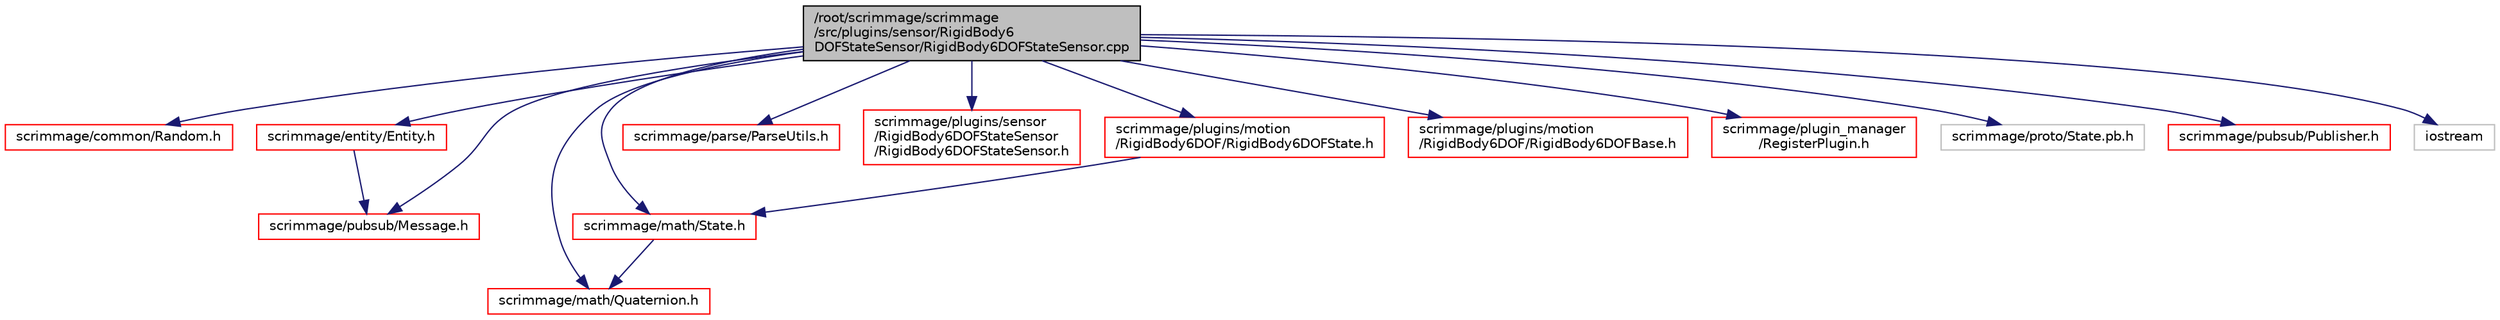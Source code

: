 digraph "/root/scrimmage/scrimmage/src/plugins/sensor/RigidBody6DOFStateSensor/RigidBody6DOFStateSensor.cpp"
{
 // LATEX_PDF_SIZE
  edge [fontname="Helvetica",fontsize="10",labelfontname="Helvetica",labelfontsize="10"];
  node [fontname="Helvetica",fontsize="10",shape=record];
  Node1 [label="/root/scrimmage/scrimmage\l/src/plugins/sensor/RigidBody6\lDOFStateSensor/RigidBody6DOFStateSensor.cpp",height=0.2,width=0.4,color="black", fillcolor="grey75", style="filled", fontcolor="black",tooltip="Brief file description."];
  Node1 -> Node2 [color="midnightblue",fontsize="10",style="solid",fontname="Helvetica"];
  Node2 [label="scrimmage/common/Random.h",height=0.2,width=0.4,color="red", fillcolor="white", style="filled",URL="$Random_8h.html",tooltip="Brief file description."];
  Node1 -> Node6 [color="midnightblue",fontsize="10",style="solid",fontname="Helvetica"];
  Node6 [label="scrimmage/entity/Entity.h",height=0.2,width=0.4,color="red", fillcolor="white", style="filled",URL="$Entity_8h.html",tooltip="Brief file description."];
  Node6 -> Node14 [color="midnightblue",fontsize="10",style="solid",fontname="Helvetica"];
  Node14 [label="scrimmage/pubsub/Message.h",height=0.2,width=0.4,color="red", fillcolor="white", style="filled",URL="$Message_8h.html",tooltip="Brief file description."];
  Node1 -> Node21 [color="midnightblue",fontsize="10",style="solid",fontname="Helvetica"];
  Node21 [label="scrimmage/math/Quaternion.h",height=0.2,width=0.4,color="red", fillcolor="white", style="filled",URL="$Quaternion_8h.html",tooltip="Brief file description."];
  Node1 -> Node24 [color="midnightblue",fontsize="10",style="solid",fontname="Helvetica"];
  Node24 [label="scrimmage/math/State.h",height=0.2,width=0.4,color="red", fillcolor="white", style="filled",URL="$State_8h.html",tooltip="Brief file description."];
  Node24 -> Node21 [color="midnightblue",fontsize="10",style="solid",fontname="Helvetica"];
  Node1 -> Node26 [color="midnightblue",fontsize="10",style="solid",fontname="Helvetica"];
  Node26 [label="scrimmage/parse/ParseUtils.h",height=0.2,width=0.4,color="red", fillcolor="white", style="filled",URL="$ParseUtils_8h.html",tooltip="Brief file description."];
  Node1 -> Node27 [color="midnightblue",fontsize="10",style="solid",fontname="Helvetica"];
  Node27 [label="scrimmage/plugins/sensor\l/RigidBody6DOFStateSensor\l/RigidBody6DOFStateSensor.h",height=0.2,width=0.4,color="red", fillcolor="white", style="filled",URL="$RigidBody6DOFStateSensor_8h.html",tooltip="Brief file description."];
  Node1 -> Node46 [color="midnightblue",fontsize="10",style="solid",fontname="Helvetica"];
  Node46 [label="scrimmage/plugins/motion\l/RigidBody6DOF/RigidBody6DOFState.h",height=0.2,width=0.4,color="red", fillcolor="white", style="filled",URL="$RigidBody6DOFState_8h.html",tooltip="Brief file description."];
  Node46 -> Node24 [color="midnightblue",fontsize="10",style="solid",fontname="Helvetica"];
  Node1 -> Node47 [color="midnightblue",fontsize="10",style="solid",fontname="Helvetica"];
  Node47 [label="scrimmage/plugins/motion\l/RigidBody6DOF/RigidBody6DOFBase.h",height=0.2,width=0.4,color="red", fillcolor="white", style="filled",URL="$RigidBody6DOFBase_8h.html",tooltip="Brief file description."];
  Node1 -> Node49 [color="midnightblue",fontsize="10",style="solid",fontname="Helvetica"];
  Node49 [label="scrimmage/plugin_manager\l/RegisterPlugin.h",height=0.2,width=0.4,color="red", fillcolor="white", style="filled",URL="$RegisterPlugin_8h.html",tooltip="Brief file description."];
  Node1 -> Node50 [color="midnightblue",fontsize="10",style="solid",fontname="Helvetica"];
  Node50 [label="scrimmage/proto/State.pb.h",height=0.2,width=0.4,color="grey75", fillcolor="white", style="filled",tooltip=" "];
  Node1 -> Node14 [color="midnightblue",fontsize="10",style="solid",fontname="Helvetica"];
  Node1 -> Node51 [color="midnightblue",fontsize="10",style="solid",fontname="Helvetica"];
  Node51 [label="scrimmage/pubsub/Publisher.h",height=0.2,width=0.4,color="red", fillcolor="white", style="filled",URL="$Publisher_8h.html",tooltip="Brief file description."];
  Node1 -> Node35 [color="midnightblue",fontsize="10",style="solid",fontname="Helvetica"];
  Node35 [label="iostream",height=0.2,width=0.4,color="grey75", fillcolor="white", style="filled",tooltip=" "];
}
